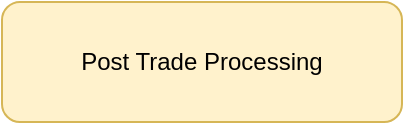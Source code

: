 <mxfile version="25.0.3" pages="5">
  <diagram name="Post-Trade-Processing" id="Ub5GxrAprOB_yMScWjL0">
    <mxGraphModel dx="1050" dy="530" grid="1" gridSize="10" guides="1" tooltips="1" connect="1" arrows="1" fold="1" page="1" pageScale="1" pageWidth="850" pageHeight="1100" math="0" shadow="0">
      <root>
        <mxCell id="0" />
        <mxCell id="1" parent="0" />
        <mxCell id="Wsxm21lHP1e_ijZ0VXrD-1" value="Post Trade Processing" style="rounded=1;whiteSpace=wrap;html=1;fillColor=#fff2cc;strokeColor=#d6b656;" vertex="1" parent="1">
          <mxGeometry x="320" y="60" width="200" height="60" as="geometry" />
        </mxCell>
      </root>
    </mxGraphModel>
  </diagram>
  <diagram id="A2sbLHCv_kkPpT5teE8G" name="Trade Life Cycle">
    <mxGraphModel dx="6005" dy="4295" grid="1" gridSize="10" guides="1" tooltips="1" connect="1" arrows="1" fold="1" page="1" pageScale="1" pageWidth="850" pageHeight="1100" math="0" shadow="0">
      <root>
        <mxCell id="0" />
        <mxCell id="1" parent="0" />
        <mxCell id="Y_oIRzsT8QsJK49_M3xU-40" value="" style="rounded=0;whiteSpace=wrap;html=1;fillColor=#cdeb8b;strokeColor=#36393d;" vertex="1" parent="1">
          <mxGeometry x="1300" y="-1099" width="330" height="210" as="geometry" />
        </mxCell>
        <mxCell id="Y_oIRzsT8QsJK49_M3xU-104" style="edgeStyle=orthogonalEdgeStyle;rounded=0;orthogonalLoop=1;jettySize=auto;html=1;entryX=0;entryY=0.5;entryDx=0;entryDy=0;strokeColor=#7EA6E0;strokeWidth=3;" edge="1" parent="1" source="Y_oIRzsT8QsJK49_M3xU-38" target="Y_oIRzsT8QsJK49_M3xU-40">
          <mxGeometry relative="1" as="geometry" />
        </mxCell>
        <mxCell id="Y_oIRzsT8QsJK49_M3xU-38" value="" style="rounded=0;whiteSpace=wrap;html=1;fillColor=#ffcccc;strokeColor=#36393d;" vertex="1" parent="1">
          <mxGeometry x="490" y="-1100" width="330" height="210" as="geometry" />
        </mxCell>
        <mxCell id="Y_oIRzsT8QsJK49_M3xU-39" value="&lt;font style=&quot;font-size: 16px;&quot; color=&quot;#006600&quot; face=&quot;Verdana&quot;&gt;&lt;b&gt;Clearing House/ Clearing Member &lt;br&gt;&lt;/b&gt;&lt;/font&gt;" style="text;html=1;align=center;verticalAlign=middle;whiteSpace=wrap;rounded=0;" vertex="1" parent="1">
          <mxGeometry x="485" y="-940" width="340" height="45" as="geometry" />
        </mxCell>
        <mxCell id="Y_oIRzsT8QsJK49_M3xU-94" style="edgeStyle=orthogonalEdgeStyle;rounded=0;orthogonalLoop=1;jettySize=auto;html=1;entryX=0.25;entryY=1;entryDx=0;entryDy=0;fontColor=#7EA6E0;strokeWidth=3;strokeColor=#7EA6E0;" edge="1" parent="1" source="Y_oIRzsT8QsJK49_M3xU-19" target="Y_oIRzsT8QsJK49_M3xU-39">
          <mxGeometry relative="1" as="geometry" />
        </mxCell>
        <mxCell id="Y_oIRzsT8QsJK49_M3xU-19" value="" style="rounded=0;whiteSpace=wrap;html=1;fillColor=#fad7ac;strokeColor=#b46504;" vertex="1" parent="1">
          <mxGeometry x="720" y="700" width="280" height="230" as="geometry" />
        </mxCell>
        <mxCell id="pBCbI7YR58jtJCpcacaN-11" value="" style="rounded=0;whiteSpace=wrap;html=1;fillColor=#e1d5e7;strokeColor=#9673a6;" vertex="1" parent="1">
          <mxGeometry x="-200" y="-310" width="480" height="880" as="geometry" />
        </mxCell>
        <mxCell id="pBCbI7YR58jtJCpcacaN-2" value="" style="shape=mxgraph.cisco.people.standing_man;html=1;pointerEvents=1;dashed=0;fillColor=#036897;strokeColor=#ffffff;strokeWidth=2;verticalLabelPosition=bottom;verticalAlign=top;align=center;outlineConnect=0;" vertex="1" parent="1">
          <mxGeometry x="-330" y="399" width="22" height="62" as="geometry" />
        </mxCell>
        <mxCell id="pBCbI7YR58jtJCpcacaN-3" value="&lt;font style=&quot;font-size: 14px;&quot;&gt;&lt;b&gt;Investor&lt;/b&gt;&amp;nbsp; &lt;b&gt;(BUYER)&lt;/b&gt;&lt;/font&gt;" style="text;html=1;align=center;verticalAlign=middle;whiteSpace=wrap;rounded=0;" vertex="1" parent="1">
          <mxGeometry x="-390" y="485" width="70" height="30" as="geometry" />
        </mxCell>
        <mxCell id="pBCbI7YR58jtJCpcacaN-4" value="" style="shape=mxgraph.cisco.people.standing_man;html=1;pointerEvents=1;dashed=0;fillColor=#036897;strokeColor=#ffffff;strokeWidth=2;verticalLabelPosition=bottom;verticalAlign=top;align=center;outlineConnect=0;" vertex="1" parent="1">
          <mxGeometry x="2129" y="465" width="22" height="62" as="geometry" />
        </mxCell>
        <mxCell id="pBCbI7YR58jtJCpcacaN-5" value="&lt;b&gt;Investor (SELLER) &lt;/b&gt;" style="text;html=1;align=center;verticalAlign=middle;whiteSpace=wrap;rounded=0;" vertex="1" parent="1">
          <mxGeometry x="2110" y="535" width="120" height="30" as="geometry" />
        </mxCell>
        <mxCell id="pBCbI7YR58jtJCpcacaN-10" value="" style="rounded=0;whiteSpace=wrap;html=1;fillColor=#fff2cc;strokeColor=#d6b656;" vertex="1" parent="1">
          <mxGeometry x="-180" y="220" width="310" height="300" as="geometry" />
        </mxCell>
        <mxCell id="pBCbI7YR58jtJCpcacaN-12" value="" style="rounded=0;whiteSpace=wrap;html=1;fillColor=#dae8fc;strokeColor=#6c8ebf;" vertex="1" parent="1">
          <mxGeometry x="-180" y="-300" width="440" height="490" as="geometry" />
        </mxCell>
        <mxCell id="pBCbI7YR58jtJCpcacaN-13" value="" style="shape=mxgraph.cisco.people.pc_man;html=1;pointerEvents=1;dashed=0;fillColor=#036897;strokeColor=#ffffff;strokeWidth=2;verticalLabelPosition=bottom;verticalAlign=top;align=center;outlineConnect=0;" vertex="1" parent="1">
          <mxGeometry x="-17" y="250" width="57" height="90" as="geometry" />
        </mxCell>
        <mxCell id="pBCbI7YR58jtJCpcacaN-14" value="" style="shape=mxgraph.cisco.people.androgenous_person;html=1;pointerEvents=1;dashed=0;fillColor=#036897;strokeColor=#ffffff;strokeWidth=2;verticalLabelPosition=bottom;verticalAlign=top;align=center;outlineConnect=0;" vertex="1" parent="1">
          <mxGeometry x="55" y="390" width="59.5" height="70" as="geometry" />
        </mxCell>
        <mxCell id="pBCbI7YR58jtJCpcacaN-18" value="" style="shape=mxgraph.cisco.people.man_woman;html=1;pointerEvents=1;dashed=0;fillColor=#036897;strokeColor=#ffffff;strokeWidth=2;verticalLabelPosition=bottom;verticalAlign=top;align=center;outlineConnect=0;" vertex="1" parent="1">
          <mxGeometry x="-160" y="395" width="60" height="85" as="geometry" />
        </mxCell>
        <mxCell id="pBCbI7YR58jtJCpcacaN-19" value="&lt;font face=&quot;Verdana&quot;&gt;&lt;b&gt;Broker&lt;/b&gt;&lt;/font&gt;&lt;font face=&quot;Verdana&quot;&gt;&lt;b&gt;&lt;br&gt;&lt;/b&gt;&lt;/font&gt;" style="text;html=1;align=center;verticalAlign=middle;whiteSpace=wrap;rounded=0;" vertex="1" parent="1">
          <mxGeometry x="-180" y="480" width="100" height="30" as="geometry" />
        </mxCell>
        <mxCell id="Y_oIRzsT8QsJK49_M3xU-1" value="&lt;font face=&quot;Verdana&quot;&gt;&lt;b&gt;Trader&lt;/b&gt;&lt;/font&gt;&lt;font face=&quot;Verdana&quot;&gt;&lt;b&gt;&lt;br&gt;&lt;/b&gt;&lt;/font&gt;" style="text;html=1;align=center;verticalAlign=middle;whiteSpace=wrap;rounded=0;" vertex="1" parent="1">
          <mxGeometry x="1" y="330" width="84.5" height="20" as="geometry" />
        </mxCell>
        <mxCell id="Y_oIRzsT8QsJK49_M3xU-2" value="&lt;font face=&quot;Verdana&quot;&gt;&lt;b&gt;Research Team&lt;/b&gt;&lt;/font&gt;&lt;font face=&quot;Verdana&quot;&gt;&lt;b&gt;&lt;br&gt;&lt;/b&gt;&lt;/font&gt;" style="text;html=1;align=center;verticalAlign=middle;whiteSpace=wrap;rounded=0;" vertex="1" parent="1">
          <mxGeometry x="30" y="475" width="94.5" height="20" as="geometry" />
        </mxCell>
        <mxCell id="Y_oIRzsT8QsJK49_M3xU-3" value="&lt;font style=&quot;font-size: 17px;&quot; color=&quot;#006600&quot;&gt;&lt;b&gt;&lt;font face=&quot;Verdana&quot;&gt;Front Office&lt;/font&gt;&lt;font face=&quot;Verdana&quot;&gt;&lt;br&gt;&lt;/font&gt;&lt;/b&gt;&lt;/font&gt;" style="text;html=1;align=center;verticalAlign=middle;whiteSpace=wrap;rounded=0;" vertex="1" parent="1">
          <mxGeometry x="-180" y="230" width="152.25" height="20" as="geometry" />
        </mxCell>
        <mxCell id="Y_oIRzsT8QsJK49_M3xU-4" value="&lt;font style=&quot;font-size: 16px;&quot; color=&quot;#006600&quot; face=&quot;Verdana&quot;&gt;&lt;b&gt;Investment Bank - A&lt;br&gt;&lt;/b&gt;&lt;/font&gt;" style="text;html=1;align=center;verticalAlign=middle;whiteSpace=wrap;rounded=0;" vertex="1" parent="1">
          <mxGeometry x="-160" y="535" width="251.75" height="20" as="geometry" />
        </mxCell>
        <mxCell id="Y_oIRzsT8QsJK49_M3xU-6" value="" style="rounded=0;whiteSpace=wrap;html=1;fillColor=#e1d5e7;strokeColor=#9673a6;" vertex="1" parent="1">
          <mxGeometry x="1560" y="-160" width="480" height="740" as="geometry" />
        </mxCell>
        <mxCell id="Y_oIRzsT8QsJK49_M3xU-8" value="" style="rounded=0;whiteSpace=wrap;html=1;fillColor=#fff2cc;strokeColor=#d6b656;" vertex="1" parent="1">
          <mxGeometry x="1710" y="265" width="310" height="270" as="geometry" />
        </mxCell>
        <mxCell id="Y_oIRzsT8QsJK49_M3xU-9" value="" style="rounded=0;whiteSpace=wrap;html=1;fillColor=#dae8fc;strokeColor=#6c8ebf;" vertex="1" parent="1">
          <mxGeometry x="1580" y="-130" width="440" height="375" as="geometry" />
        </mxCell>
        <mxCell id="Y_oIRzsT8QsJK49_M3xU-10" value="" style="shape=mxgraph.cisco.people.pc_man;html=1;pointerEvents=1;dashed=0;fillColor=#036897;strokeColor=#ffffff;strokeWidth=2;verticalLabelPosition=bottom;verticalAlign=top;align=center;outlineConnect=0;" vertex="1" parent="1">
          <mxGeometry x="1739.25" y="275" width="57" height="90" as="geometry" />
        </mxCell>
        <mxCell id="Y_oIRzsT8QsJK49_M3xU-11" value="" style="shape=mxgraph.cisco.people.androgenous_person;html=1;pointerEvents=1;dashed=0;fillColor=#036897;strokeColor=#ffffff;strokeWidth=2;verticalLabelPosition=bottom;verticalAlign=top;align=center;outlineConnect=0;" vertex="1" parent="1">
          <mxGeometry x="1745.5" y="415" width="59.5" height="70" as="geometry" />
        </mxCell>
        <mxCell id="Y_oIRzsT8QsJK49_M3xU-12" value="" style="shape=mxgraph.cisco.people.man_woman;html=1;pointerEvents=1;dashed=0;fillColor=#036897;strokeColor=#ffffff;strokeWidth=2;verticalLabelPosition=bottom;verticalAlign=top;align=center;outlineConnect=0;" vertex="1" parent="1">
          <mxGeometry x="1940" y="407.5" width="60" height="85" as="geometry" />
        </mxCell>
        <mxCell id="Y_oIRzsT8QsJK49_M3xU-13" value="&lt;font face=&quot;Verdana&quot; style=&quot;font-size: 10px;&quot;&gt;&lt;b&gt;Broker&lt;br&gt;&lt;/b&gt;&lt;/font&gt;" style="text;html=1;align=center;verticalAlign=middle;whiteSpace=wrap;rounded=0;" vertex="1" parent="1">
          <mxGeometry x="1900" y="487" width="100" height="30" as="geometry" />
        </mxCell>
        <mxCell id="Y_oIRzsT8QsJK49_M3xU-14" value="&lt;font style=&quot;font-size: 10px;&quot; face=&quot;Verdana&quot;&gt;&lt;b&gt;Trader&lt;/b&gt;&lt;/font&gt;&lt;font style=&quot;font-size: 10px;&quot; face=&quot;Verdana&quot;&gt;&lt;b&gt;&lt;br&gt;&lt;/b&gt;&lt;/font&gt;" style="text;html=1;align=center;verticalAlign=middle;whiteSpace=wrap;rounded=0;" vertex="1" parent="1">
          <mxGeometry x="1750" y="360" width="84.5" height="20" as="geometry" />
        </mxCell>
        <mxCell id="Y_oIRzsT8QsJK49_M3xU-15" value="&lt;font style=&quot;font-size: 10px;&quot; face=&quot;Verdana&quot;&gt;&lt;b&gt;Research Team&lt;/b&gt;&lt;/font&gt;&lt;font style=&quot;font-size: 10px;&quot; face=&quot;Verdana&quot;&gt;&lt;b&gt;&lt;br&gt;&lt;/b&gt;&lt;/font&gt;" style="text;html=1;align=center;verticalAlign=middle;whiteSpace=wrap;rounded=0;" vertex="1" parent="1">
          <mxGeometry x="1720.5" y="500" width="94.5" height="20" as="geometry" />
        </mxCell>
        <mxCell id="Y_oIRzsT8QsJK49_M3xU-16" value="&lt;font color=&quot;#006600&quot; style=&quot;font-size: 16px;&quot; face=&quot;Verdana&quot;&gt;&lt;b&gt;Front Office&lt;br&gt;&lt;/b&gt;&lt;/font&gt;" style="text;html=1;align=center;verticalAlign=middle;whiteSpace=wrap;rounded=0;" vertex="1" parent="1">
          <mxGeometry x="1880" y="280" width="134.5" height="20" as="geometry" />
        </mxCell>
        <mxCell id="Y_oIRzsT8QsJK49_M3xU-17" value="&lt;font color=&quot;#006600&quot; style=&quot;font-size: 16px;&quot; face=&quot;Verdana&quot;&gt;&lt;b&gt;Investment Bank - B&lt;br&gt;&lt;/b&gt;&lt;/font&gt;" style="text;html=1;align=center;verticalAlign=middle;whiteSpace=wrap;rounded=0;" vertex="1" parent="1">
          <mxGeometry x="1745.5" y="550" width="224.5" height="20" as="geometry" />
        </mxCell>
        <mxCell id="Y_oIRzsT8QsJK49_M3xU-18" value="" style="shadow=0;dashed=0;html=1;strokeColor=none;fillColor=#4495D1;labelPosition=center;verticalLabelPosition=bottom;verticalAlign=top;align=center;outlineConnect=0;shape=mxgraph.veeam.building;" vertex="1" parent="1">
          <mxGeometry x="740" y="740" width="90" height="95" as="geometry" />
        </mxCell>
        <mxCell id="Y_oIRzsT8QsJK49_M3xU-20" value="&lt;font style=&quot;font-size: 16px;&quot; color=&quot;#006600&quot; face=&quot;Verdana&quot;&gt;&lt;b&gt;Stock Exchange&lt;br&gt;&lt;/b&gt;&lt;/font&gt;" style="text;html=1;align=center;verticalAlign=middle;whiteSpace=wrap;rounded=0;" vertex="1" parent="1">
          <mxGeometry x="860" y="835" width="104.5" height="45" as="geometry" />
        </mxCell>
        <mxCell id="Y_oIRzsT8QsJK49_M3xU-22" value="" style="image;points=[];aspect=fixed;html=1;align=center;shadow=0;dashed=0;image=img/lib/allied_telesis/buildings/Large_Building.svg;" vertex="1" parent="1">
          <mxGeometry x="1340" y="-1060" width="120" height="120" as="geometry" />
        </mxCell>
        <mxCell id="Y_oIRzsT8QsJK49_M3xU-32" value="" style="endArrow=classic;html=1;rounded=0;entryX=-0.006;entryY=0.557;entryDx=0;entryDy=0;entryPerimeter=0;strokeWidth=4;strokeColor=#7EA6E0;" edge="1" parent="1" source="pBCbI7YR58jtJCpcacaN-13" target="Y_oIRzsT8QsJK49_M3xU-19">
          <mxGeometry width="50" height="50" relative="1" as="geometry">
            <mxPoint x="680" y="270" as="sourcePoint" />
            <mxPoint x="720" y="330" as="targetPoint" />
            <Array as="points">
              <mxPoint x="670" y="295" />
              <mxPoint x="670" y="440" />
              <mxPoint x="670" y="495" />
              <mxPoint x="670" y="825" />
            </Array>
          </mxGeometry>
        </mxCell>
        <mxCell id="Y_oIRzsT8QsJK49_M3xU-33" value="" style="endArrow=classic;html=1;rounded=0;entryX=1;entryY=0.5;entryDx=0;entryDy=0;strokeWidth=4;strokeColor=#7EA6E0;endSize=6;" edge="1" parent="1" source="Y_oIRzsT8QsJK49_M3xU-10" target="Y_oIRzsT8QsJK49_M3xU-19">
          <mxGeometry width="50" height="50" relative="1" as="geometry">
            <mxPoint x="722.75" y="160" as="sourcePoint" />
            <mxPoint x="1101.75" y="320" as="targetPoint" />
            <Array as="points">
              <mxPoint x="1050" y="320" />
              <mxPoint x="1050" y="815" />
            </Array>
          </mxGeometry>
        </mxCell>
        <mxCell id="Y_oIRzsT8QsJK49_M3xU-35" value="" style="outlineConnect=0;dashed=0;verticalLabelPosition=bottom;verticalAlign=top;align=center;html=1;shape=mxgraph.aws3.office_building;fillColor=#7D7C7C;gradientColor=none;" vertex="1" parent="1">
          <mxGeometry x="160" y="360" width="80" height="198.75" as="geometry" />
        </mxCell>
        <mxCell id="Y_oIRzsT8QsJK49_M3xU-36" value="" style="outlineConnect=0;dashed=0;verticalLabelPosition=bottom;verticalAlign=top;align=center;html=1;shape=mxgraph.aws3.office_building;fillColor=#7D7C7C;gradientColor=none;" vertex="1" parent="1">
          <mxGeometry x="1590" y="366.25" width="80" height="198.75" as="geometry" />
        </mxCell>
        <mxCell id="Y_oIRzsT8QsJK49_M3xU-37" value="" style="image;points=[];aspect=fixed;html=1;align=center;shadow=0;dashed=0;image=img/lib/allied_telesis/buildings/Building_Cluster.svg;" vertex="1" parent="1">
          <mxGeometry x="518.8" y="-1060" width="143.04" height="131" as="geometry" />
        </mxCell>
        <mxCell id="Y_oIRzsT8QsJK49_M3xU-41" value="&lt;font color=&quot;#006600&quot; face=&quot;Verdana&quot; style=&quot;font-size: 16px;&quot;&gt;&lt;b&gt;Depository &lt;br&gt;&lt;/b&gt;&lt;/font&gt;" style="text;html=1;align=center;verticalAlign=middle;whiteSpace=wrap;rounded=0;" vertex="1" parent="1">
          <mxGeometry x="1435.5" y="-940" width="154.5" height="45" as="geometry" />
        </mxCell>
        <mxCell id="Y_oIRzsT8QsJK49_M3xU-43" value="&lt;font style=&quot;font-size: 17px;&quot; color=&quot;#006600&quot;&gt;&lt;b&gt;&lt;font face=&quot;Verdana&quot;&gt;Back Office (Operations)&lt;/font&gt;&lt;font face=&quot;Verdana&quot;&gt;&lt;br&gt;&lt;/font&gt;&lt;/b&gt;&lt;/font&gt;" style="text;html=1;align=center;verticalAlign=middle;whiteSpace=wrap;rounded=0;" vertex="1" parent="1">
          <mxGeometry x="150" y="-280" width="84.5" height="20" as="geometry" />
        </mxCell>
        <mxCell id="Y_oIRzsT8QsJK49_M3xU-44" value="&lt;font style=&quot;font-size: 17px;&quot; color=&quot;#006600&quot;&gt;&lt;b&gt;&lt;font face=&quot;Verdana&quot;&gt;Back Office (Operations)&lt;/font&gt;&lt;font face=&quot;Verdana&quot;&gt;&lt;br&gt;&lt;/font&gt;&lt;/b&gt;&lt;/font&gt;" style="text;html=1;align=center;verticalAlign=middle;whiteSpace=wrap;rounded=0;" vertex="1" parent="1">
          <mxGeometry x="1895.5" y="-90" width="84.5" height="20" as="geometry" />
        </mxCell>
        <mxCell id="Y_oIRzsT8QsJK49_M3xU-45" value="" style="endArrow=classic;html=1;rounded=0;strokeWidth=4;strokeColor=#7EA6E0;" edge="1" parent="1" target="pBCbI7YR58jtJCpcacaN-18">
          <mxGeometry width="50" height="50" relative="1" as="geometry">
            <mxPoint x="-290" y="440" as="sourcePoint" />
            <mxPoint x="-220" y="444.44" as="targetPoint" />
            <Array as="points" />
          </mxGeometry>
        </mxCell>
        <mxCell id="Y_oIRzsT8QsJK49_M3xU-47" value="" style="endArrow=classic;html=1;rounded=0;strokeWidth=4;strokeColor=#7EA6E0;" edge="1" parent="1" target="pBCbI7YR58jtJCpcacaN-13">
          <mxGeometry width="50" height="50" relative="1" as="geometry">
            <mxPoint x="-100" y="393.89" as="sourcePoint" />
            <mxPoint x="-20" y="393.89" as="targetPoint" />
            <Array as="points" />
          </mxGeometry>
        </mxCell>
        <mxCell id="Y_oIRzsT8QsJK49_M3xU-49" value="" style="endArrow=classic;startArrow=classic;html=1;rounded=0;entryX=0.677;entryY=0.733;entryDx=0;entryDy=0;entryPerimeter=0;strokeWidth=3;strokeColor=#7EA6E0;" edge="1" parent="1">
          <mxGeometry width="50" height="50" relative="1" as="geometry">
            <mxPoint x="-83" y="440" as="sourcePoint" />
            <mxPoint x="30.87" y="439.9" as="targetPoint" />
          </mxGeometry>
        </mxCell>
        <mxCell id="Y_oIRzsT8QsJK49_M3xU-50" value="" style="endArrow=classic;startArrow=classic;html=1;rounded=0;entryX=0.677;entryY=0.733;entryDx=0;entryDy=0;entryPerimeter=0;strokeWidth=3;strokeColor=#7EA6E0;" edge="1" parent="1">
          <mxGeometry width="50" height="50" relative="1" as="geometry">
            <mxPoint x="1815" y="463.43" as="sourcePoint" />
            <mxPoint x="1928.87" y="463.33" as="targetPoint" />
          </mxGeometry>
        </mxCell>
        <mxCell id="Y_oIRzsT8QsJK49_M3xU-51" value="" style="endArrow=classic;html=1;rounded=0;strokeWidth=4;strokeColor=#7EA6E0;entryX=1.006;entryY=-0.483;entryDx=0;entryDy=0;entryPerimeter=0;" edge="1" parent="1">
          <mxGeometry width="50" height="50" relative="1" as="geometry">
            <mxPoint x="1930" y="398.852" as="sourcePoint" />
            <mxPoint x="1825.007" y="321.34" as="targetPoint" />
            <Array as="points" />
          </mxGeometry>
        </mxCell>
        <mxCell id="Y_oIRzsT8QsJK49_M3xU-53" value="&lt;h1 style=&quot;margin-top: 0px;&quot;&gt;1. PER-TRADE / TRADE INITIATION STAGE (T+0,FO)&lt;/h1&gt;&lt;h1 style=&quot;margin-top: 0px;&quot;&gt; &lt;/h1&gt;&lt;ul&gt;&lt;li&gt;&lt;font face=&quot;Verdana&quot;&gt;Investor gets in touch with his Investment Bank&#39;s Broker.&amp;nbsp;&lt;/font&gt;&lt;/li&gt;&lt;li&gt;&lt;font face=&quot;Verdana&quot;&gt;Broker will reach our the Research team, to advice investor on the Market to trade, Buy/Sell, Quantity, Stock, Price &lt;br&gt;&lt;/font&gt;&lt;/li&gt;&lt;li&gt;&lt;font face=&quot;Verdana&quot;&gt;Investor decides to be Buyer - 1000 Shares of TESLA&amp;nbsp; &lt;/font&gt;&lt;/li&gt;&lt;/ul&gt;" style="text;html=1;whiteSpace=wrap;overflow=hidden;rounded=1;fillColor=#dae8fc;strokeColor=#6c8ebf;gradientColor=#7ea6e0;glass=0;fontStyle=1;spacingTop=0;spacing=24;" vertex="1" parent="1">
          <mxGeometry x="-1560" y="623.75" width="730" height="160" as="geometry" />
        </mxCell>
        <mxCell id="Y_oIRzsT8QsJK49_M3xU-54" value="&lt;h1 style=&quot;margin-top: 0px;&quot;&gt;1. ORDER INITIATED&lt;br&gt;&lt;/h1&gt;&lt;ul&gt;&lt;li&gt;&lt;font face=&quot;Verdana&quot;&gt;Investor gets in touch with his Investment Bank&#39;s Broker.&amp;nbsp;&lt;/font&gt;&lt;/li&gt;&lt;li&gt;&lt;font face=&quot;Verdana&quot;&gt;Broker will reach our the Research team, to advice investor on the Market to trade, Buy/Sell, Quantity, Stock&amp;nbsp;&lt;/font&gt;&lt;/li&gt;&lt;li&gt;&lt;font face=&quot;Verdana&quot;&gt;Investor decides to be SELLER - &lt;/font&gt;&lt;font face=&quot;Verdana&quot;&gt;1000 Shares of TESLA&amp;nbsp; &lt;/font&gt;&lt;/li&gt;&lt;/ul&gt;&lt;p&gt;&lt;/p&gt;" style="text;html=1;whiteSpace=wrap;overflow=hidden;rounded=1;fillColor=#fff2cc;strokeColor=#d6b656;gradientColor=#ffd966;glass=0;fontStyle=1;spacingTop=0;spacing=24;" vertex="1" parent="1">
          <mxGeometry x="2260" y="682.5" width="610" height="160" as="geometry" />
        </mxCell>
        <mxCell id="Y_oIRzsT8QsJK49_M3xU-55" value="" style="shape=mxgraph.cisco.people.androgenous_person;html=1;pointerEvents=1;dashed=0;fillColor=#036897;strokeColor=#ffffff;strokeWidth=2;verticalLabelPosition=bottom;verticalAlign=top;align=center;outlineConnect=0;" vertex="1" parent="1">
          <mxGeometry x="32.25" y="80" width="59.5" height="70" as="geometry" />
        </mxCell>
        <mxCell id="Y_oIRzsT8QsJK49_M3xU-57" value="&lt;h1 style=&quot;margin-top: 0px;&quot;&gt;2. ORDER PLACEMENT STAGE (T+0,FO) &lt;br&gt;&lt;/h1&gt;&lt;ul&gt;&lt;li&gt;&lt;font face=&quot;Verdana&quot;&gt;Investor informs the Broker to place the ORDER for buying 1000 stocks of TESLA&lt;br&gt;&lt;/font&gt;&lt;/li&gt;&lt;/ul&gt;" style="text;html=1;whiteSpace=wrap;overflow=hidden;rounded=1;fillColor=#dae8fc;strokeColor=#6c8ebf;gradientColor=#7ea6e0;glass=0;fontStyle=1;spacingTop=0;spacing=24;" vertex="1" parent="1">
          <mxGeometry x="-780" y="637.5" width="680" height="132.5" as="geometry" />
        </mxCell>
        <mxCell id="Y_oIRzsT8QsJK49_M3xU-58" value="&lt;h1 style=&quot;margin-top: 0px;&quot;&gt;2. ORDER PLACEMENT STAGE &lt;br&gt;&lt;/h1&gt;&lt;ul&gt;&lt;li&gt;&lt;font face=&quot;Verdana&quot;&gt;Investor informs the Broker to place the ORDER for selling 1000 stocks of TESLA&amp;nbsp; &lt;/font&gt;&lt;/li&gt;&lt;/ul&gt;" style="text;html=1;whiteSpace=wrap;overflow=hidden;rounded=1;fillColor=#fff2cc;strokeColor=#d6b656;gradientColor=#ffd966;glass=0;fontStyle=1;spacingTop=0;spacing=24;" vertex="1" parent="1">
          <mxGeometry x="1755.5" y="700" width="464.5" height="135" as="geometry" />
        </mxCell>
        <mxCell id="Y_oIRzsT8QsJK49_M3xU-59" value="&lt;h1 style=&quot;margin-top: 0px;&quot;&gt;3. TRADE EXECUTION STAGE (T+0,FO) &lt;/h1&gt;&lt;ul&gt;&lt;li&gt;&lt;font face=&quot;Verdana&quot;&gt;Trader punches all details in the system &lt;br&gt;&lt;/font&gt;&lt;/li&gt;&lt;li&gt;&lt;font face=&quot;Verdana&quot;&gt;His platform will check the Stock Exchange if there&#39;s any order matching his order.&amp;nbsp;&lt;/font&gt;&lt;/li&gt;&lt;li&gt;&lt;font face=&quot;Verdana&quot;&gt;Once the Order gets MATCHED, trade will be executed. &amp;nbsp; &lt;br&gt;&lt;/font&gt;&lt;/li&gt;&lt;/ul&gt;" style="text;html=1;whiteSpace=wrap;overflow=hidden;rounded=1;fillColor=#dae8fc;strokeColor=#6c8ebf;gradientColor=#7ea6e0;glass=0;fontStyle=1;spacingTop=0;spacing=24;" vertex="1" parent="1">
          <mxGeometry x="-50" y="637.5" width="670" height="142.5" as="geometry" />
        </mxCell>
        <mxCell id="Y_oIRzsT8QsJK49_M3xU-60" value="&lt;h1 style=&quot;margin-top: 0px;&quot;&gt;3. TRADE EXECUTION STAGE (T+0,FO) &lt;/h1&gt;&lt;ul&gt;&lt;li&gt;&lt;font face=&quot;Verdana&quot;&gt;&amp;nbsp; &lt;br&gt;&lt;/font&gt;&lt;/li&gt;&lt;/ul&gt;" style="text;html=1;whiteSpace=wrap;overflow=hidden;rounded=1;fillColor=#fff2cc;strokeColor=#d6b656;gradientColor=#ffd966;glass=0;fontStyle=1;spacingTop=0;spacing=24;" vertex="1" parent="1">
          <mxGeometry x="1100" y="700" width="640" height="125" as="geometry" />
        </mxCell>
        <mxCell id="Y_oIRzsT8QsJK49_M3xU-62" value="" style="rounded=0;whiteSpace=wrap;html=1;fillColor=#bac8d3;strokeColor=#23445d;" vertex="1" parent="1">
          <mxGeometry x="200" y="-655" width="380" height="225" as="geometry" />
        </mxCell>
        <mxCell id="Y_oIRzsT8QsJK49_M3xU-63" value="&lt;font color=&quot;#006600&quot; face=&quot;Verdana&quot; style=&quot;font-size: 16px;&quot;&gt;&lt;b&gt;CUSTODIAN BANK - A&lt;br&gt;&lt;/b&gt;&lt;/font&gt;" style="text;html=1;align=center;verticalAlign=middle;whiteSpace=wrap;rounded=0;" vertex="1" parent="1">
          <mxGeometry x="300" y="-495" width="214.5" height="45" as="geometry" />
        </mxCell>
        <mxCell id="Y_oIRzsT8QsJK49_M3xU-69" value="" style="sketch=0;verticalLabelPosition=bottom;sketch=0;aspect=fixed;html=1;verticalAlign=top;strokeColor=none;fillColor=#000000;align=center;outlineConnect=0;pointerEvents=1;shape=mxgraph.citrix2.office;" vertex="1" parent="1">
          <mxGeometry x="220" y="-610" width="122.11" height="120.23" as="geometry" />
        </mxCell>
        <mxCell id="Y_oIRzsT8QsJK49_M3xU-70" value="" style="rounded=0;whiteSpace=wrap;html=1;fillColor=#bac8d3;strokeColor=#23445d;" vertex="1" parent="1">
          <mxGeometry x="1230" y="-655" width="380" height="225" as="geometry" />
        </mxCell>
        <mxCell id="Y_oIRzsT8QsJK49_M3xU-71" value="&lt;font color=&quot;#006600&quot; face=&quot;Verdana&quot; style=&quot;font-size: 16px;&quot;&gt;&lt;b&gt;CUSTODIAN BANK - B&lt;br&gt;&lt;/b&gt;&lt;/font&gt;" style="text;html=1;align=center;verticalAlign=middle;whiteSpace=wrap;rounded=0;" vertex="1" parent="1">
          <mxGeometry x="1350" y="-495" width="230" height="45" as="geometry" />
        </mxCell>
        <mxCell id="Y_oIRzsT8QsJK49_M3xU-72" value="" style="sketch=0;verticalLabelPosition=bottom;sketch=0;aspect=fixed;html=1;verticalAlign=top;strokeColor=none;fillColor=#000000;align=center;outlineConnect=0;pointerEvents=1;shape=mxgraph.citrix2.office;" vertex="1" parent="1">
          <mxGeometry x="1250" y="-610" width="122.11" height="120.23" as="geometry" />
        </mxCell>
        <mxCell id="Y_oIRzsT8QsJK49_M3xU-73" value="" style="endArrow=classic;html=1;rounded=0;strokeWidth=4;strokeColor=#7EA6E0;exitX=1;exitY=0.5;exitDx=0;exitDy=0;exitPerimeter=0;" edge="1" parent="1" source="Y_oIRzsT8QsJK49_M3xU-55">
          <mxGeometry width="50" height="50" relative="1" as="geometry">
            <mxPoint x="230" y="-153" as="sourcePoint" />
            <mxPoint x="330" y="-430" as="targetPoint" />
            <Array as="points">
              <mxPoint x="330" y="115" />
              <mxPoint x="330" y="-430" />
            </Array>
          </mxGeometry>
        </mxCell>
        <mxCell id="Y_oIRzsT8QsJK49_M3xU-74" value="" style="endArrow=classic;html=1;rounded=0;strokeWidth=4;strokeColor=#7EA6E0;exitX=0.01;exitY=0.5;exitDx=0;exitDy=0;exitPerimeter=0;" edge="1" parent="1" source="Y_oIRzsT8QsJK49_M3xU-75">
          <mxGeometry width="50" height="50" relative="1" as="geometry">
            <mxPoint x="1115.11" y="135" as="sourcePoint" />
            <mxPoint x="1372.11" y="-430" as="targetPoint" />
            <Array as="points">
              <mxPoint x="1372.11" y="140" />
              <mxPoint x="1372.11" y="-430" />
            </Array>
          </mxGeometry>
        </mxCell>
        <mxCell id="Y_oIRzsT8QsJK49_M3xU-75" value="" style="shape=mxgraph.cisco.people.androgenous_person;html=1;pointerEvents=1;dashed=0;fillColor=#036897;strokeColor=#ffffff;strokeWidth=2;verticalLabelPosition=bottom;verticalAlign=top;align=center;outlineConnect=0;" vertex="1" parent="1">
          <mxGeometry x="1755.5" y="110" width="59.5" height="70" as="geometry" />
        </mxCell>
        <mxCell id="Y_oIRzsT8QsJK49_M3xU-76" value="&lt;h1 style=&quot;margin-top: 0px;&quot;&gt;4. TRADE CAPTURE STAGE (T+0,BO) &lt;/h1&gt;&lt;ul&gt;&lt;li&gt;&lt;font face=&quot;Verdana&quot;&gt;Trader Capture Team in IB to capture all trade details, key it in system.&lt;/font&gt;&lt;/li&gt;&lt;li&gt;&lt;font face=&quot;Verdana&quot;&gt;Trade details shared to Custodian Banks.&amp;nbsp; &amp;nbsp; &lt;br&gt;&lt;/font&gt;&lt;/li&gt;&lt;/ul&gt;" style="text;html=1;whiteSpace=wrap;overflow=hidden;rounded=1;fillColor=#dae8fc;strokeColor=#6c8ebf;gradientColor=#7ea6e0;glass=0;fontStyle=1;spacingTop=0;spacing=24;" vertex="1" parent="1">
          <mxGeometry x="-1590" y="208.75" width="850" height="131.25" as="geometry" />
        </mxCell>
        <mxCell id="Y_oIRzsT8QsJK49_M3xU-77" value="" style="rounded=1;whiteSpace=wrap;html=1;" vertex="1" parent="1">
          <mxGeometry x="364.75" y="-400" width="275.25" height="140" as="geometry" />
        </mxCell>
        <mxCell id="Y_oIRzsT8QsJK49_M3xU-78" value="&lt;ul&gt;&lt;li&gt;IB&#39;s operations team to pass on Trade details to CUSTODIAN bank &lt;br&gt;&lt;/li&gt;&lt;li&gt;Custodian - to safegaurd the &lt;b&gt;financial interests&lt;/b&gt; of Investor &lt;br&gt;&lt;/li&gt;&lt;li&gt;Commercial/Investment Bank who takes license of Custodian&lt;br&gt;&lt;/li&gt;&lt;/ul&gt;" style="text;html=1;align=left;verticalAlign=middle;whiteSpace=wrap;rounded=0;" vertex="1" parent="1">
          <mxGeometry x="340" y="-380" width="250" height="70" as="geometry" />
        </mxCell>
        <mxCell id="Y_oIRzsT8QsJK49_M3xU-79" value="&lt;font face=&quot;Verdana&quot;&gt;&lt;b&gt;Trade Capture Team&lt;/b&gt;&lt;/font&gt;&lt;font face=&quot;Verdana&quot;&gt;&lt;b&gt;&lt;br&gt;&lt;/b&gt;&lt;/font&gt;" style="text;html=1;align=center;verticalAlign=middle;whiteSpace=wrap;rounded=0;" vertex="1" parent="1">
          <mxGeometry x="-30.75" y="160" width="140.75" height="20" as="geometry" />
        </mxCell>
        <mxCell id="Y_oIRzsT8QsJK49_M3xU-116" style="edgeStyle=orthogonalEdgeStyle;rounded=0;orthogonalLoop=1;jettySize=auto;html=1;strokeWidth=3;strokeColor=#7EA6E0;" edge="1" parent="1" source="Y_oIRzsT8QsJK49_M3xU-81" target="Y_oIRzsT8QsJK49_M3xU-89">
          <mxGeometry relative="1" as="geometry">
            <Array as="points">
              <mxPoint x="-81" y="5" />
            </Array>
          </mxGeometry>
        </mxCell>
        <mxCell id="Y_oIRzsT8QsJK49_M3xU-81" value="" style="shape=mxgraph.cisco.people.androgenous_person;html=1;pointerEvents=1;dashed=0;fillColor=#036897;strokeColor=#ffffff;strokeWidth=2;verticalLabelPosition=bottom;verticalAlign=top;align=center;outlineConnect=0;" vertex="1" parent="1">
          <mxGeometry x="-111.25" y="30" width="59.5" height="70" as="geometry" />
        </mxCell>
        <mxCell id="Y_oIRzsT8QsJK49_M3xU-82" value="&lt;font face=&quot;Verdana&quot;&gt;&lt;b&gt;Trade Enrichment Team&lt;/b&gt;&lt;/font&gt;&lt;font face=&quot;Verdana&quot;&gt;&lt;b&gt;&lt;br&gt;&lt;/b&gt;&lt;/font&gt;" style="text;html=1;align=center;verticalAlign=middle;whiteSpace=wrap;rounded=0;" vertex="1" parent="1">
          <mxGeometry x="-174.25" y="110" width="174.25" height="20" as="geometry" />
        </mxCell>
        <mxCell id="Y_oIRzsT8QsJK49_M3xU-84" value="&lt;h1 style=&quot;margin-top: 0px;&quot;&gt;5. TRADE ENRICHMENT STAGE (T+0,BO) &lt;/h1&gt;&lt;ul&gt;&lt;li&gt;&lt;font face=&quot;Verdana&quot;&gt;Trade Data, Static / Reference Data &lt;br&gt;&lt;/font&gt;&lt;/li&gt;&lt;li&gt;&lt;font face=&quot;Verdana&quot;&gt;Trade Details Added (Client Name, Contact details,&amp;nbsp;&lt;/font&gt;&lt;/li&gt;&lt;li&gt;&lt;font face=&quot;Verdana&quot;&gt;SSI (Standard Settlement Instructions) - Bank Details, Bank Name, Account, IBIN, Swift Code, Country &amp;amp; Currency of Settlement. &lt;br&gt;&lt;/font&gt;&lt;/li&gt;&lt;/ul&gt;" style="text;html=1;whiteSpace=wrap;overflow=hidden;rounded=1;fillColor=#dae8fc;strokeColor=#6c8ebf;gradientColor=#7ea6e0;glass=0;fontStyle=1;spacingTop=0;spacing=24;" vertex="1" parent="1">
          <mxGeometry x="-1590" y="38.75" width="950" height="151.25" as="geometry" />
        </mxCell>
        <mxCell id="Y_oIRzsT8QsJK49_M3xU-85" value="" style="shape=mxgraph.cisco.people.androgenous_person;html=1;pointerEvents=1;dashed=0;fillColor=#036897;strokeColor=#ffffff;strokeWidth=2;verticalLabelPosition=bottom;verticalAlign=top;align=center;outlineConnect=0;" vertex="1" parent="1">
          <mxGeometry x="-160" y="-115" width="59.5" height="70" as="geometry" />
        </mxCell>
        <mxCell id="Y_oIRzsT8QsJK49_M3xU-86" value="&lt;font face=&quot;Verdana&quot;&gt;&lt;b&gt;Trade Validation Team&lt;/b&gt;&lt;/font&gt;&lt;font face=&quot;Verdana&quot;&gt;&lt;b&gt;&lt;br&gt;&lt;/b&gt;&lt;/font&gt;" style="text;html=1;align=center;verticalAlign=middle;whiteSpace=wrap;rounded=0;" vertex="1" parent="1">
          <mxGeometry x="-47.5" y="40" width="174.25" height="20" as="geometry" />
        </mxCell>
        <mxCell id="Y_oIRzsT8QsJK49_M3xU-87" value="&lt;h1 style=&quot;margin-top: 0px;&quot;&gt;6. TRADE VALIDATION STAGE (T+0,BO) &lt;/h1&gt;" style="text;html=1;whiteSpace=wrap;overflow=hidden;rounded=1;fillColor=#dae8fc;strokeColor=#6c8ebf;gradientColor=#7ea6e0;glass=0;fontStyle=1;spacingTop=0;spacing=24;" vertex="1" parent="1">
          <mxGeometry x="-1590" y="-70" width="850" height="90" as="geometry" />
        </mxCell>
        <mxCell id="Y_oIRzsT8QsJK49_M3xU-117" style="edgeStyle=orthogonalEdgeStyle;rounded=0;orthogonalLoop=1;jettySize=auto;html=1;strokeWidth=3;strokeColor=#7EA6E0;" edge="1" parent="1" source="Y_oIRzsT8QsJK49_M3xU-89" target="Y_oIRzsT8QsJK49_M3xU-85">
          <mxGeometry relative="1" as="geometry">
            <Array as="points">
              <mxPoint x="55" y="-70" />
            </Array>
          </mxGeometry>
        </mxCell>
        <mxCell id="Y_oIRzsT8QsJK49_M3xU-89" value="" style="shape=mxgraph.cisco.people.androgenous_person;html=1;pointerEvents=1;dashed=0;fillColor=#036897;strokeColor=#ffffff;strokeWidth=2;verticalLabelPosition=bottom;verticalAlign=top;align=center;outlineConnect=0;" vertex="1" parent="1">
          <mxGeometry x="25.5" y="-30" width="59.5" height="70" as="geometry" />
        </mxCell>
        <mxCell id="Y_oIRzsT8QsJK49_M3xU-90" value="&lt;font face=&quot;Verdana&quot;&gt;&lt;b&gt;Trade Confirmation Team&lt;/b&gt;&lt;/font&gt;&lt;font face=&quot;Verdana&quot;&gt;&lt;b&gt;&lt;br&gt;&lt;/b&gt;&lt;/font&gt;" style="text;html=1;align=center;verticalAlign=middle;whiteSpace=wrap;rounded=0;" vertex="1" parent="1">
          <mxGeometry x="-174" y="-35" width="174.25" height="20" as="geometry" />
        </mxCell>
        <mxCell id="Y_oIRzsT8QsJK49_M3xU-91" value="&lt;h1 style=&quot;margin-top: 0px;&quot;&gt;7. TRADE CONFIRMATION STAGE (T+0,BO) &lt;/h1&gt;&lt;ul&gt;&lt;li&gt;&lt;font face=&quot;Verdana&quot;&gt;Trade confirmation team shares Contract NOTE with investor, which has all details related to trade placed. &lt;br&gt;&lt;/font&gt;&lt;/li&gt;&lt;/ul&gt;" style="text;html=1;whiteSpace=wrap;overflow=hidden;rounded=1;fillColor=#dae8fc;strokeColor=#6c8ebf;gradientColor=#7ea6e0;glass=0;fontStyle=1;spacingTop=0;spacing=24;" vertex="1" parent="1">
          <mxGeometry x="-1590" y="-210" width="950" height="120" as="geometry" />
        </mxCell>
        <mxCell id="Y_oIRzsT8QsJK49_M3xU-92" value="" style="endArrow=classic;html=1;rounded=0;strokeWidth=4;strokeColor=#7EA6E0;entryX=0.5;entryY=0;entryDx=0;entryDy=0;entryPerimeter=0;" edge="1" parent="1" source="Y_oIRzsT8QsJK49_M3xU-85" target="pBCbI7YR58jtJCpcacaN-2">
          <mxGeometry width="50" height="50" relative="1" as="geometry">
            <mxPoint x="-510" y="-105" as="sourcePoint" />
            <mxPoint x="-430" y="440" as="targetPoint" />
            <Array as="points">
              <mxPoint x="-319" y="-80" />
              <mxPoint x="-320" y="180" />
            </Array>
          </mxGeometry>
        </mxCell>
        <mxCell id="Y_oIRzsT8QsJK49_M3xU-95" value="" style="rounded=1;whiteSpace=wrap;html=1;" vertex="1" parent="1">
          <mxGeometry x="310" y="-850" width="360" height="120" as="geometry" />
        </mxCell>
        <mxCell id="Y_oIRzsT8QsJK49_M3xU-96" value="&lt;ul&gt;&lt;li&gt;Stock Exchange will pull all the TRADE Details executed on any given day, share it with the Clearing house. &lt;br&gt;&lt;/li&gt;&lt;li&gt;Clearing House takes up the Counter-party guarantee. &lt;br&gt;&lt;/li&gt;&lt;li&gt;Clearing house is Conterparty for both Buyer &amp;amp; Sellers - IB/Custodian&lt;/li&gt;&lt;li&gt;&lt;br&gt;&lt;/li&gt;&lt;/ul&gt;" style="text;html=1;align=left;verticalAlign=middle;whiteSpace=wrap;rounded=0;" vertex="1" parent="1">
          <mxGeometry x="300" y="-825" width="360" height="70" as="geometry" />
        </mxCell>
        <mxCell id="Y_oIRzsT8QsJK49_M3xU-97" value="&lt;h1 style=&quot;margin-top: 0px;&quot;&gt;8. TRANSACTION REPORTING STAGE (T+0,BO) &lt;/h1&gt;&lt;ul&gt;&lt;li&gt;&lt;font face=&quot;Verdana&quot;&gt;Trade Details shared with the Clearing House &lt;br&gt;&lt;/font&gt;&lt;/li&gt;&lt;/ul&gt;" style="text;html=1;whiteSpace=wrap;overflow=hidden;rounded=1;fillColor=#dae8fc;strokeColor=#6c8ebf;gradientColor=#7ea6e0;glass=0;fontStyle=1;spacingTop=0;spacing=24;" vertex="1" parent="1">
          <mxGeometry x="-1590" y="-350" width="950" height="120" as="geometry" />
        </mxCell>
        <mxCell id="Y_oIRzsT8QsJK49_M3xU-98" value="&lt;h1 style=&quot;margin-top: 0px;&quot;&gt;9. TRADE AFFIRMATION STAGE (T+1,BO) &lt;/h1&gt;&lt;ul&gt;&lt;li&gt;&lt;font face=&quot;Verdana&quot;&gt;Investor informs the Trade Confirmation team that he&#39;s OK with Contract Note/Trade Details.&lt;/font&gt;&lt;/li&gt;&lt;li&gt;&lt;font face=&quot;Verdana&quot;&gt;Trade Confirmation + Trade Affirmation = Trade Agreement&amp;nbsp; &lt;br&gt;&lt;/font&gt;&lt;/li&gt;&lt;/ul&gt;" style="text;html=1;whiteSpace=wrap;overflow=hidden;rounded=1;fillColor=#dae8fc;strokeColor=#6c8ebf;gradientColor=#7ea6e0;glass=0;fontStyle=1;spacingTop=0;spacing=24;" vertex="1" parent="1">
          <mxGeometry x="-1590" y="-480" width="950" height="120" as="geometry" />
        </mxCell>
        <mxCell id="Y_oIRzsT8QsJK49_M3xU-119" style="edgeStyle=orthogonalEdgeStyle;rounded=0;orthogonalLoop=1;jettySize=auto;html=1;strokeWidth=3;strokeColor=#7EA6E0;" edge="1" parent="1" source="Y_oIRzsT8QsJK49_M3xU-99" target="Y_oIRzsT8QsJK49_M3xU-106">
          <mxGeometry relative="1" as="geometry" />
        </mxCell>
        <mxCell id="Y_oIRzsT8QsJK49_M3xU-99" value="" style="shape=mxgraph.cisco.people.androgenous_person;html=1;pointerEvents=1;dashed=0;fillColor=#036897;strokeColor=#ffffff;strokeWidth=2;verticalLabelPosition=bottom;verticalAlign=top;align=center;outlineConnect=0;" vertex="1" parent="1">
          <mxGeometry x="32.25" y="-290" width="59.5" height="70" as="geometry" />
        </mxCell>
        <mxCell id="Y_oIRzsT8QsJK49_M3xU-100" value="&lt;font face=&quot;Verdana&quot;&gt;&lt;b&gt;Trade Clearing Team&lt;/b&gt;&lt;/font&gt;&lt;font face=&quot;Verdana&quot;&gt;&lt;b&gt;&lt;br&gt;&lt;/b&gt;&lt;/font&gt;" style="text;html=1;align=center;verticalAlign=middle;whiteSpace=wrap;rounded=0;" vertex="1" parent="1">
          <mxGeometry x="20" y="-210" width="174.25" height="20" as="geometry" />
        </mxCell>
        <mxCell id="Y_oIRzsT8QsJK49_M3xU-102" value="&lt;h1 style=&quot;margin-top: 0px;&quot;&gt;10. TRADE CLEARING STAGE (T+2,BO) &lt;/h1&gt;&lt;ul&gt;&lt;li&gt;&lt;font face=&quot;Verdana&quot;&gt;Clearing Member reaches out to IB&#39;s Trade Clearing Team, to check the TRADE Details&lt;/font&gt;&lt;/li&gt;&lt;li&gt;&lt;font face=&quot;Verdana&quot;&gt;IB&#39;s Trade Clearing Tram will confirm back to the Clearing Member/House. &lt;br&gt;&lt;/font&gt;&lt;/li&gt;&lt;/ul&gt;" style="text;html=1;whiteSpace=wrap;overflow=hidden;rounded=1;fillColor=#dae8fc;strokeColor=#6c8ebf;gradientColor=#7ea6e0;glass=0;fontStyle=1;spacingTop=0;spacing=24;" vertex="1" parent="1">
          <mxGeometry x="-1590" y="-630" width="950" height="120" as="geometry" />
        </mxCell>
        <mxCell id="Y_oIRzsT8QsJK49_M3xU-105" value="&lt;h1 style=&quot;margin-top: 0px;&quot;&gt;11. SETTLEMENT INSTRUCTIONS STAGE (T+2,BO) &lt;/h1&gt;&lt;ul&gt;&lt;li&gt;&lt;font face=&quot;Verdana&quot;&gt;Depository reaches out to Trade Settlement Team of the IB. &lt;br&gt;&lt;/font&gt;&lt;/li&gt;&lt;li&gt;&lt;font face=&quot;Verdana&quot;&gt;&lt;br&gt;&lt;/font&gt;&lt;/li&gt;&lt;/ul&gt;" style="text;html=1;whiteSpace=wrap;overflow=hidden;rounded=1;fillColor=#dae8fc;strokeColor=#6c8ebf;gradientColor=#7ea6e0;glass=0;fontStyle=1;spacingTop=0;spacing=24;" vertex="1" parent="1">
          <mxGeometry x="-1590" y="-780" width="950" height="120" as="geometry" />
        </mxCell>
        <mxCell id="Y_oIRzsT8QsJK49_M3xU-103" style="edgeStyle=orthogonalEdgeStyle;rounded=0;orthogonalLoop=1;jettySize=auto;html=1;strokeColor=#7EA6E0;strokeWidth=3;" edge="1" parent="1" source="Y_oIRzsT8QsJK49_M3xU-38" target="Y_oIRzsT8QsJK49_M3xU-99">
          <mxGeometry relative="1" as="geometry">
            <mxPoint x="-150" y="-470" as="targetPoint" />
          </mxGeometry>
        </mxCell>
        <mxCell id="Y_oIRzsT8QsJK49_M3xU-120" style="edgeStyle=orthogonalEdgeStyle;rounded=0;orthogonalLoop=1;jettySize=auto;html=1;strokeColor=#7EA6E0;strokeWidth=3;" edge="1" parent="1" source="Y_oIRzsT8QsJK49_M3xU-106" target="Y_oIRzsT8QsJK49_M3xU-112">
          <mxGeometry relative="1" as="geometry">
            <Array as="points">
              <mxPoint x="-132" y="-150" />
            </Array>
          </mxGeometry>
        </mxCell>
        <mxCell id="Y_oIRzsT8QsJK49_M3xU-106" value="" style="shape=mxgraph.cisco.people.androgenous_person;html=1;pointerEvents=1;dashed=0;fillColor=#036897;strokeColor=#ffffff;strokeWidth=2;verticalLabelPosition=bottom;verticalAlign=top;align=center;outlineConnect=0;" vertex="1" parent="1">
          <mxGeometry x="-161.75" y="-290" width="59.5" height="70" as="geometry" />
        </mxCell>
        <mxCell id="Y_oIRzsT8QsJK49_M3xU-107" value="&lt;font face=&quot;Verdana&quot;&gt;&lt;b&gt;Trade Settlement Team&lt;/b&gt;&lt;/font&gt;&lt;font face=&quot;Verdana&quot;&gt;&lt;b&gt;&lt;br&gt;&lt;/b&gt;&lt;/font&gt;" style="text;html=1;align=center;verticalAlign=middle;whiteSpace=wrap;rounded=0;" vertex="1" parent="1">
          <mxGeometry x="-174" y="-210" width="174.25" height="20" as="geometry" />
        </mxCell>
        <mxCell id="Y_oIRzsT8QsJK49_M3xU-109" style="edgeStyle=orthogonalEdgeStyle;rounded=0;orthogonalLoop=1;jettySize=auto;html=1;entryX=0.142;entryY=0.013;entryDx=0;entryDy=0;entryPerimeter=0;strokeWidth=3;strokeColor=#7EA6E0;" edge="1" parent="1" target="pBCbI7YR58jtJCpcacaN-11">
          <mxGeometry relative="1" as="geometry">
            <mxPoint x="1460" y="-1100" as="sourcePoint" />
            <Array as="points">
              <mxPoint x="1440" y="-1100" />
              <mxPoint x="1440" y="-1230" />
              <mxPoint x="-132" y="-1230" />
            </Array>
          </mxGeometry>
        </mxCell>
        <mxCell id="Y_oIRzsT8QsJK49_M3xU-110" value="&lt;h1 style=&quot;margin-top: 0px;&quot;&gt;12. TRADE SETTLEMENT STAGE (T+3,BO) &lt;/h1&gt;&lt;ul&gt;&lt;li&gt;&lt;font face=&quot;Verdana&quot;&gt;Actual Settlement takes place, &lt;br&gt;&lt;/font&gt;&lt;/li&gt;&lt;li&gt;&lt;font face=&quot;Verdana&quot;&gt;Transfer of Ownership,&amp;nbsp;&lt;/font&gt;&lt;font face=&quot;Verdana&quot;&gt;BUYER - 1000 shared will be credited, SELLER - 1000 shared will be debited. &lt;/font&gt;&lt;font face=&quot;Verdana&quot;&gt; &lt;/font&gt;&lt;/li&gt;&lt;/ul&gt;" style="text;html=1;whiteSpace=wrap;overflow=hidden;rounded=1;fillColor=#dae8fc;strokeColor=#6c8ebf;gradientColor=#7ea6e0;glass=0;fontStyle=1;spacingTop=0;spacing=24;" vertex="1" parent="1">
          <mxGeometry x="-1590" y="-945" width="950" height="120" as="geometry" />
        </mxCell>
        <mxCell id="Y_oIRzsT8QsJK49_M3xU-111" value="&lt;h1 style=&quot;margin-top: 0px;&quot;&gt;13. TRADE RECONCILIATION STAGE (T+3,BO) &lt;/h1&gt;" style="text;html=1;whiteSpace=wrap;overflow=hidden;rounded=1;fillColor=#dae8fc;strokeColor=#6c8ebf;gradientColor=#7ea6e0;glass=0;fontStyle=1;spacingTop=0;spacing=24;" vertex="1" parent="1">
          <mxGeometry x="-1590" y="-1110" width="950" height="120" as="geometry" />
        </mxCell>
        <mxCell id="Y_oIRzsT8QsJK49_M3xU-112" value="" style="shape=mxgraph.cisco.people.androgenous_person;html=1;pointerEvents=1;dashed=0;fillColor=#036897;strokeColor=#ffffff;strokeWidth=2;verticalLabelPosition=bottom;verticalAlign=top;align=center;outlineConnect=0;" vertex="1" parent="1">
          <mxGeometry x="162.5" y="-180" width="59.5" height="70" as="geometry" />
        </mxCell>
        <mxCell id="Y_oIRzsT8QsJK49_M3xU-113" value="&lt;font face=&quot;Verdana&quot;&gt;&lt;b&gt;Trade RecociliationTeam&lt;/b&gt;&lt;/font&gt;&lt;font face=&quot;Verdana&quot;&gt;&lt;b&gt;&lt;br&gt;&lt;/b&gt;&lt;/font&gt;" style="text;html=1;align=center;verticalAlign=middle;whiteSpace=wrap;rounded=0;" vertex="1" parent="1">
          <mxGeometry x="105.12" y="-100" width="174.25" height="20" as="geometry" />
        </mxCell>
        <mxCell id="Y_oIRzsT8QsJK49_M3xU-115" style="edgeStyle=orthogonalEdgeStyle;rounded=0;orthogonalLoop=1;jettySize=auto;html=1;entryX=0.936;entryY=0.743;entryDx=0;entryDy=0;entryPerimeter=0;strokeWidth=3;strokeColor=#7EA6E0;" edge="1" parent="1" source="Y_oIRzsT8QsJK49_M3xU-55" target="Y_oIRzsT8QsJK49_M3xU-81">
          <mxGeometry relative="1" as="geometry" />
        </mxCell>
        <mxCell id="Y_oIRzsT8QsJK49_M3xU-118" style="edgeStyle=orthogonalEdgeStyle;rounded=0;orthogonalLoop=1;jettySize=auto;html=1;entryX=0.16;entryY=0.29;entryDx=0;entryDy=0;entryPerimeter=0;strokeWidth=3;strokeColor=#7EA6E0;" edge="1" parent="1">
          <mxGeometry relative="1" as="geometry">
            <mxPoint x="-108.43" y="-95.8" as="sourcePoint" />
            <mxPoint x="39.95" y="-220.0" as="targetPoint" />
          </mxGeometry>
        </mxCell>
      </root>
    </mxGraphModel>
  </diagram>
  <diagram id="v5GiaSUPEh6J5adIPH8o" name="FX Market">
    <mxGraphModel dx="1050" dy="530" grid="1" gridSize="10" guides="1" tooltips="1" connect="1" arrows="1" fold="1" page="1" pageScale="1" pageWidth="850" pageHeight="1100" math="0" shadow="0">
      <root>
        <mxCell id="0" />
        <mxCell id="1" parent="0" />
      </root>
    </mxGraphModel>
  </diagram>
  <diagram id="Fr0Lclzs3okWpHxLh8BE" name="Derivatives">
    <mxGraphModel dx="1050" dy="530" grid="1" gridSize="10" guides="1" tooltips="1" connect="1" arrows="1" fold="1" page="1" pageScale="1" pageWidth="850" pageHeight="1100" math="0" shadow="0">
      <root>
        <mxCell id="0" />
        <mxCell id="1" parent="0" />
      </root>
    </mxGraphModel>
  </diagram>
  <diagram id="TQT1pJD8Y4WkeXT_ZPa5" name="Roadmap 2025">
    <mxGraphModel dx="1121" dy="479" grid="1" gridSize="10" guides="1" tooltips="1" connect="1" arrows="1" fold="1" page="1" pageScale="1" pageWidth="850" pageHeight="1100" math="0" shadow="0">
      <root>
        <mxCell id="0" />
        <mxCell id="1" parent="0" />
        <mxCell id="nkSKbMYk8DclZNtVHL76-1" value="" style="rounded=1;whiteSpace=wrap;html=1;" vertex="1" parent="1">
          <mxGeometry x="240" y="150" width="490" height="60" as="geometry" />
        </mxCell>
        <mxCell id="nkSKbMYk8DclZNtVHL76-4" value="" style="rounded=0;whiteSpace=wrap;html=1;" vertex="1" parent="1">
          <mxGeometry x="60" y="370" width="320" height="660" as="geometry" />
        </mxCell>
        <mxCell id="nkSKbMYk8DclZNtVHL76-5" value="&lt;div&gt;&lt;br&gt;&lt;/div&gt;&lt;div&gt;&lt;br&gt;&lt;/div&gt;" style="rounded=0;whiteSpace=wrap;html=1;" vertex="1" parent="1">
          <mxGeometry x="90" y="420" width="270" height="170" as="geometry" />
        </mxCell>
        <mxCell id="nkSKbMYk8DclZNtVHL76-6" value="&lt;b&gt;FEATURES&lt;/b&gt;" style="text;html=1;align=center;verticalAlign=middle;whiteSpace=wrap;rounded=0;" vertex="1" parent="1">
          <mxGeometry x="90" y="420" width="130" height="30" as="geometry" />
        </mxCell>
        <mxCell id="nkSKbMYk8DclZNtVHL76-7" value="&lt;font style=&quot;font-size: 24px;&quot;&gt;&lt;b&gt;CALYPSO MODERNIZATION 2025&lt;br&gt;&lt;/b&gt;&lt;/font&gt;" style="text;html=1;align=center;verticalAlign=middle;whiteSpace=wrap;rounded=0;" vertex="1" parent="1">
          <mxGeometry x="260" y="165" width="440" height="30" as="geometry" />
        </mxCell>
        <mxCell id="nkSKbMYk8DclZNtVHL76-8" value="&lt;font style=&quot;font-size: 18px;&quot;&gt;&lt;b&gt;PRE-TRADE&lt;/b&gt;&lt;/font&gt;" style="text;html=1;align=center;verticalAlign=middle;whiteSpace=wrap;rounded=0;" vertex="1" parent="1">
          <mxGeometry x="90" y="380" width="130" height="30" as="geometry" />
        </mxCell>
        <mxCell id="nkSKbMYk8DclZNtVHL76-9" value="&lt;div&gt;&lt;br&gt;&lt;/div&gt;&lt;div&gt;&lt;br&gt;&lt;/div&gt;" style="rounded=0;whiteSpace=wrap;html=1;" vertex="1" parent="1">
          <mxGeometry x="90" y="610" width="270" height="160" as="geometry" />
        </mxCell>
        <mxCell id="nkSKbMYk8DclZNtVHL76-10" value="&lt;b&gt;TEAM&lt;/b&gt;" style="text;html=1;align=center;verticalAlign=middle;whiteSpace=wrap;rounded=0;" vertex="1" parent="1">
          <mxGeometry x="90" y="610" width="130" height="30" as="geometry" />
        </mxCell>
        <mxCell id="nkSKbMYk8DclZNtVHL76-11" value="&lt;ul&gt;&lt;li&gt;Altimetrik&lt;/li&gt;&lt;ul&gt;&lt;li&gt;Mani (Dev - Lead) &lt;br&gt;&lt;/li&gt;&lt;li&gt;Raja &lt;br&gt;&lt;/li&gt;&lt;li&gt;Venkat P&lt;br&gt;&lt;/li&gt;&lt;/ul&gt;&lt;li&gt;Nasdaq&lt;/li&gt;&lt;ul&gt;&lt;li&gt;abc &lt;br&gt;&lt;/li&gt;&lt;li&gt;sdf&lt;/li&gt;&lt;li&gt;&lt;br&gt;&lt;/li&gt;&lt;/ul&gt;&lt;/ul&gt;" style="text;html=1;whiteSpace=wrap;overflow=hidden;rounded=0;" vertex="1" parent="1">
          <mxGeometry x="80" y="630" width="230" height="120" as="geometry" />
        </mxCell>
        <mxCell id="nkSKbMYk8DclZNtVHL76-12" value="&lt;div&gt;&lt;br&gt;&lt;/div&gt;&lt;div&gt;&lt;br&gt;&lt;/div&gt;" style="rounded=0;whiteSpace=wrap;html=1;" vertex="1" parent="1">
          <mxGeometry x="90" y="800" width="270" height="220" as="geometry" />
        </mxCell>
        <mxCell id="nkSKbMYk8DclZNtVHL76-13" value="&lt;b&gt;MILESTONES&lt;/b&gt;" style="text;html=1;align=center;verticalAlign=middle;whiteSpace=wrap;rounded=0;" vertex="1" parent="1">
          <mxGeometry x="110" y="810" width="130" height="30" as="geometry" />
        </mxCell>
        <mxCell id="nkSKbMYk8DclZNtVHL76-14" value="&lt;ul&gt;&lt;li&gt;Kick Off Date: &lt;br&gt;&lt;/li&gt;&lt;li&gt;Design Completion Date:&lt;/li&gt;&lt;li&gt;Dev Completion Date: &lt;br&gt;&lt;/li&gt;&lt;li&gt;Functional Testing Completion Date:&lt;/li&gt;&lt;li&gt;Automation Testing Completion Date: &lt;br&gt;&lt;/li&gt;&lt;li&gt;UAT Completion Date&lt;/li&gt;&lt;li&gt;Prodcution &lt;br&gt;&lt;/li&gt;&lt;li&gt;&lt;/li&gt;&lt;ul&gt;&lt;/ul&gt;&lt;/ul&gt;" style="text;html=1;whiteSpace=wrap;overflow=hidden;rounded=0;" vertex="1" parent="1">
          <mxGeometry x="70" y="830" width="230" height="180" as="geometry" />
        </mxCell>
      </root>
    </mxGraphModel>
  </diagram>
</mxfile>

